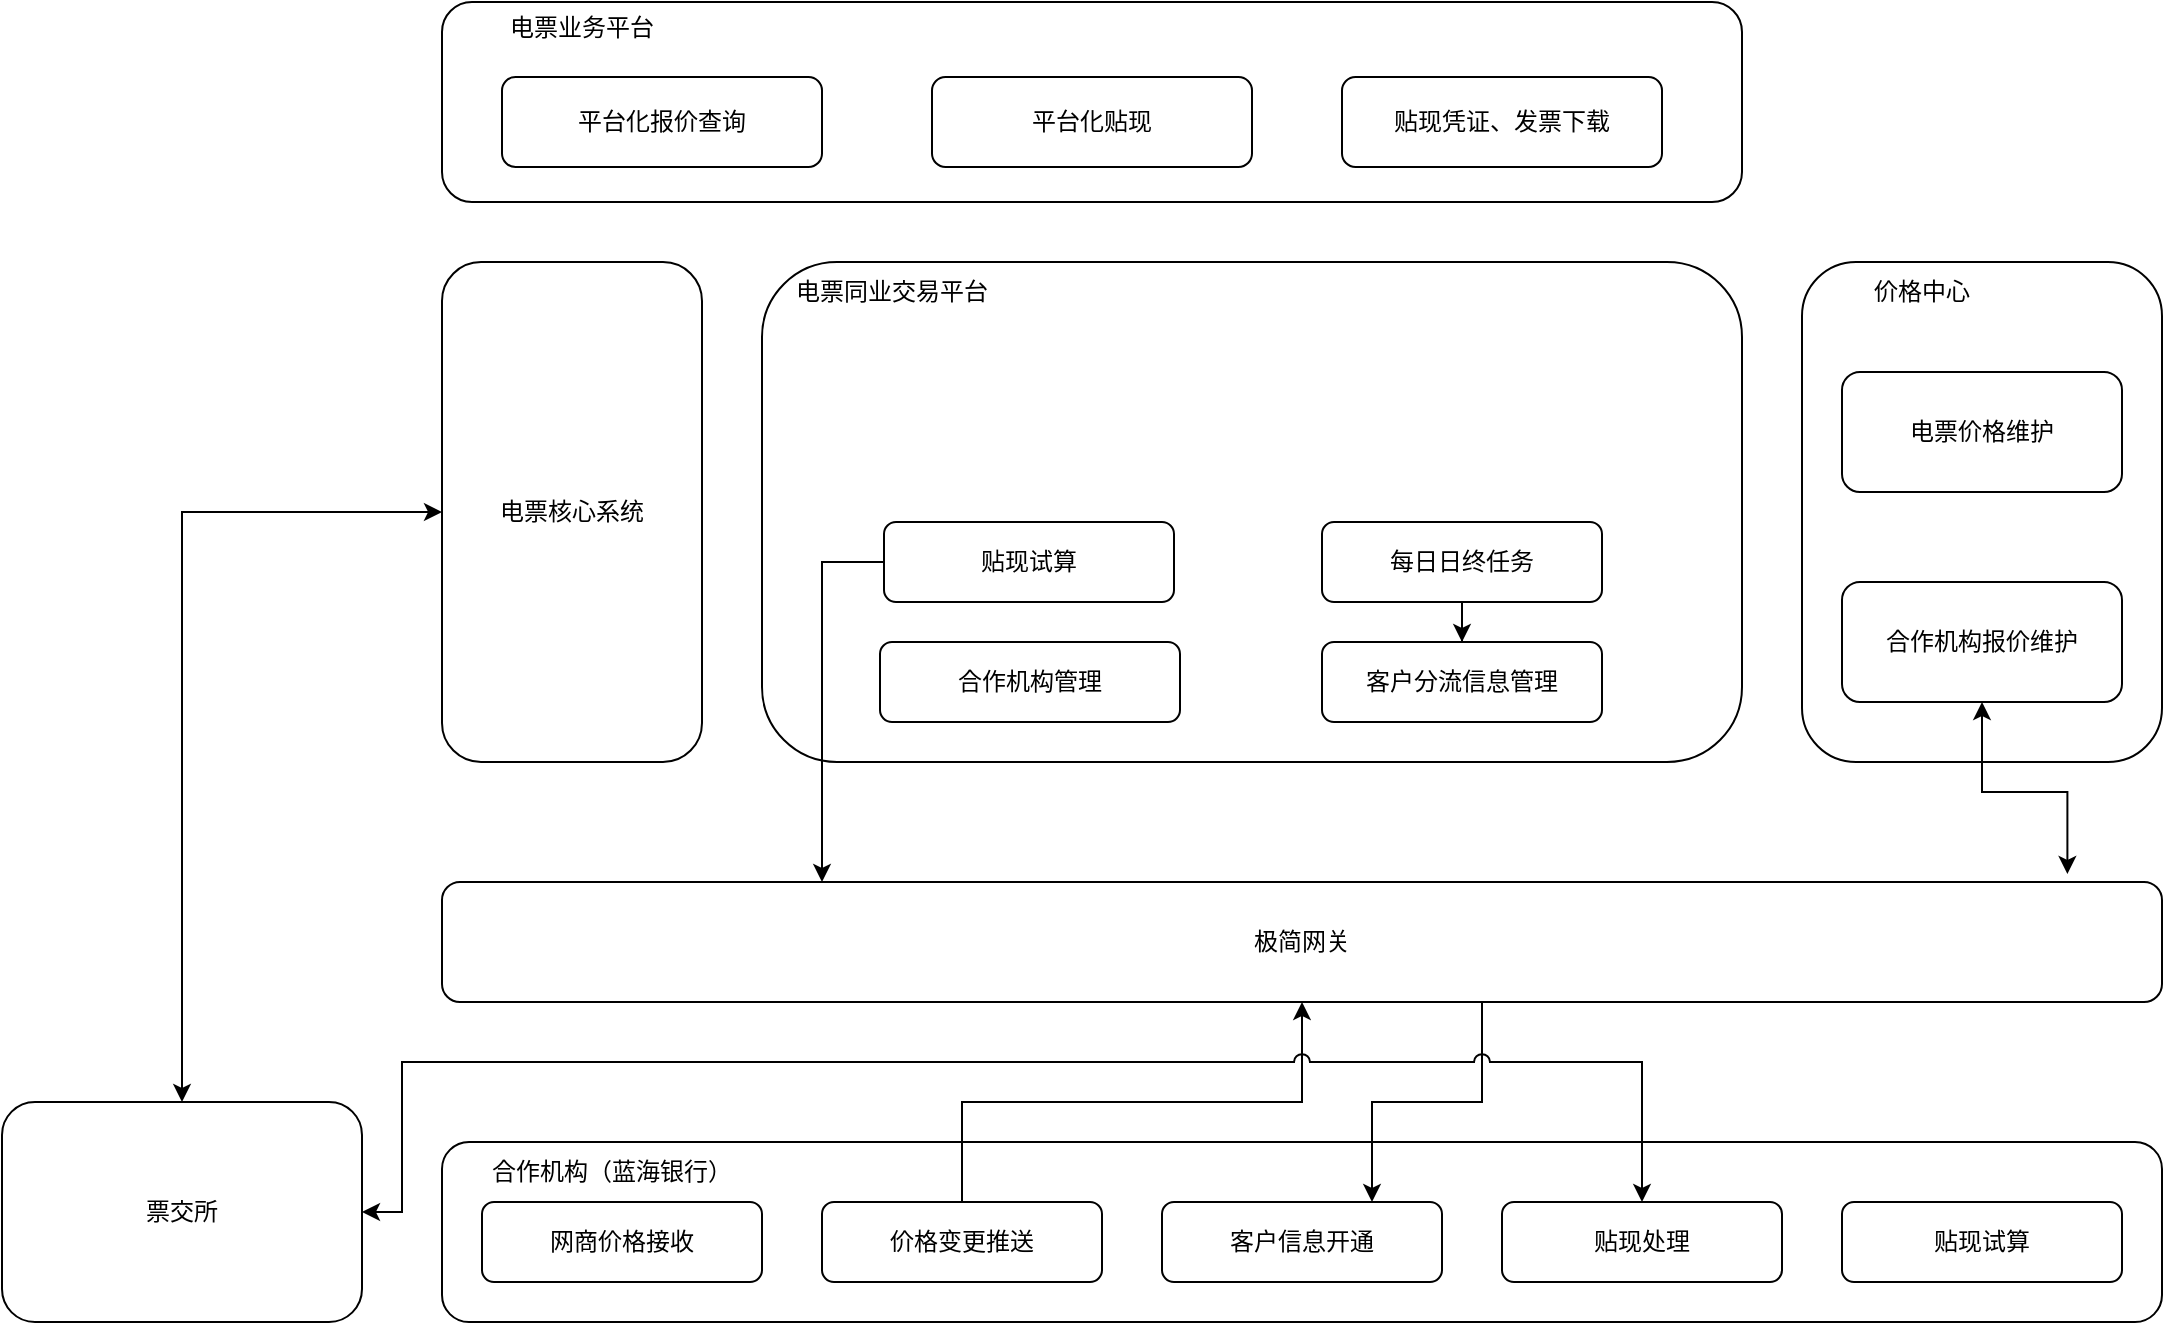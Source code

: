 <mxfile version="15.1.4" type="github">
  <diagram id="JNFQF2zDmBJSuzSLmIvQ" name="第 1 页">
    <mxGraphModel dx="2665" dy="1161" grid="1" gridSize="10" guides="1" tooltips="1" connect="1" arrows="1" fold="1" page="1" pageScale="1" pageWidth="827" pageHeight="1169" math="0" shadow="0">
      <root>
        <mxCell id="0" />
        <mxCell id="1" parent="0" />
        <mxCell id="r181ZMQSl69mX4do0vOS-1" value="" style="rounded=1;whiteSpace=wrap;html=1;" vertex="1" parent="1">
          <mxGeometry x="120" y="400" width="650" height="100" as="geometry" />
        </mxCell>
        <mxCell id="r181ZMQSl69mX4do0vOS-2" value="电票业务平台" style="text;html=1;strokeColor=none;fillColor=none;align=center;verticalAlign=middle;whiteSpace=wrap;rounded=0;" vertex="1" parent="1">
          <mxGeometry x="150" y="407.5" width="80" height="10" as="geometry" />
        </mxCell>
        <mxCell id="r181ZMQSl69mX4do0vOS-3" value="平台化报价查询" style="rounded=1;whiteSpace=wrap;html=1;" vertex="1" parent="1">
          <mxGeometry x="150" y="437.5" width="160" height="45" as="geometry" />
        </mxCell>
        <mxCell id="r181ZMQSl69mX4do0vOS-4" value="平台化贴现" style="rounded=1;whiteSpace=wrap;html=1;" vertex="1" parent="1">
          <mxGeometry x="365" y="437.5" width="160" height="45" as="geometry" />
        </mxCell>
        <mxCell id="r181ZMQSl69mX4do0vOS-5" value="" style="rounded=1;whiteSpace=wrap;html=1;" vertex="1" parent="1">
          <mxGeometry x="280" y="530" width="490" height="250" as="geometry" />
        </mxCell>
        <mxCell id="r181ZMQSl69mX4do0vOS-6" value="" style="rounded=1;whiteSpace=wrap;html=1;" vertex="1" parent="1">
          <mxGeometry x="800" y="530" width="180" height="250" as="geometry" />
        </mxCell>
        <mxCell id="r181ZMQSl69mX4do0vOS-7" value="合作机构管理" style="rounded=1;whiteSpace=wrap;html=1;" vertex="1" parent="1">
          <mxGeometry x="339" y="720" width="150" height="40" as="geometry" />
        </mxCell>
        <mxCell id="r181ZMQSl69mX4do0vOS-8" value="客户分流信息管理" style="rounded=1;whiteSpace=wrap;html=1;" vertex="1" parent="1">
          <mxGeometry x="560" y="720" width="140" height="40" as="geometry" />
        </mxCell>
        <mxCell id="r181ZMQSl69mX4do0vOS-9" value="贴现凭证、发票下载" style="rounded=1;whiteSpace=wrap;html=1;" vertex="1" parent="1">
          <mxGeometry x="570" y="437.5" width="160" height="45" as="geometry" />
        </mxCell>
        <mxCell id="r181ZMQSl69mX4do0vOS-11" value="" style="edgeStyle=orthogonalEdgeStyle;rounded=0;orthogonalLoop=1;jettySize=auto;html=1;" edge="1" parent="1" source="r181ZMQSl69mX4do0vOS-10" target="r181ZMQSl69mX4do0vOS-8">
          <mxGeometry relative="1" as="geometry" />
        </mxCell>
        <mxCell id="r181ZMQSl69mX4do0vOS-10" value="每日日终任务" style="rounded=1;whiteSpace=wrap;html=1;" vertex="1" parent="1">
          <mxGeometry x="560" y="660" width="140" height="40" as="geometry" />
        </mxCell>
        <mxCell id="r181ZMQSl69mX4do0vOS-33" style="edgeStyle=orthogonalEdgeStyle;rounded=0;orthogonalLoop=1;jettySize=auto;html=1;exitX=0.945;exitY=-0.067;exitDx=0;exitDy=0;entryX=0.5;entryY=1;entryDx=0;entryDy=0;exitPerimeter=0;startArrow=classic;startFill=1;" edge="1" parent="1" source="r181ZMQSl69mX4do0vOS-13" target="r181ZMQSl69mX4do0vOS-20">
          <mxGeometry relative="1" as="geometry" />
        </mxCell>
        <mxCell id="r181ZMQSl69mX4do0vOS-13" value="极简网关" style="rounded=1;whiteSpace=wrap;html=1;" vertex="1" parent="1">
          <mxGeometry x="120" y="840" width="860" height="60" as="geometry" />
        </mxCell>
        <mxCell id="r181ZMQSl69mX4do0vOS-14" value="" style="rounded=1;whiteSpace=wrap;html=1;" vertex="1" parent="1">
          <mxGeometry x="120" y="970" width="860" height="90" as="geometry" />
        </mxCell>
        <mxCell id="r181ZMQSl69mX4do0vOS-17" value="价格中心" style="text;html=1;strokeColor=none;fillColor=none;align=center;verticalAlign=middle;whiteSpace=wrap;rounded=0;" vertex="1" parent="1">
          <mxGeometry x="820" y="540" width="80" height="10" as="geometry" />
        </mxCell>
        <mxCell id="r181ZMQSl69mX4do0vOS-42" style="edgeStyle=orthogonalEdgeStyle;rounded=0;jumpStyle=arc;jumpSize=8;orthogonalLoop=1;jettySize=auto;html=1;startArrow=none;startFill=0;endArrow=classic;endFill=1;strokeColor=#000000;exitX=0;exitY=0.5;exitDx=0;exitDy=0;" edge="1" parent="1" source="r181ZMQSl69mX4do0vOS-18">
          <mxGeometry relative="1" as="geometry">
            <mxPoint x="310" y="840" as="targetPoint" />
            <Array as="points">
              <mxPoint x="310" y="680" />
            </Array>
          </mxGeometry>
        </mxCell>
        <mxCell id="r181ZMQSl69mX4do0vOS-18" value="贴现试算" style="rounded=1;whiteSpace=wrap;html=1;" vertex="1" parent="1">
          <mxGeometry x="341" y="660" width="145" height="40" as="geometry" />
        </mxCell>
        <mxCell id="r181ZMQSl69mX4do0vOS-19" value="电票价格维护" style="rounded=1;whiteSpace=wrap;html=1;" vertex="1" parent="1">
          <mxGeometry x="820" y="585" width="140" height="60" as="geometry" />
        </mxCell>
        <mxCell id="r181ZMQSl69mX4do0vOS-20" value="合作机构报价维护" style="rounded=1;whiteSpace=wrap;html=1;" vertex="1" parent="1">
          <mxGeometry x="820" y="690" width="140" height="60" as="geometry" />
        </mxCell>
        <mxCell id="r181ZMQSl69mX4do0vOS-22" value="合作机构（蓝海银行）" style="text;html=1;strokeColor=none;fillColor=none;align=center;verticalAlign=middle;whiteSpace=wrap;rounded=0;" vertex="1" parent="1">
          <mxGeometry x="140" y="980" width="130" height="10" as="geometry" />
        </mxCell>
        <mxCell id="r181ZMQSl69mX4do0vOS-23" value="网商价格接收" style="rounded=1;whiteSpace=wrap;html=1;" vertex="1" parent="1">
          <mxGeometry x="140" y="1000" width="140" height="40" as="geometry" />
        </mxCell>
        <mxCell id="r181ZMQSl69mX4do0vOS-29" style="edgeStyle=orthogonalEdgeStyle;rounded=0;orthogonalLoop=1;jettySize=auto;html=1;" edge="1" parent="1" source="r181ZMQSl69mX4do0vOS-24" target="r181ZMQSl69mX4do0vOS-13">
          <mxGeometry relative="1" as="geometry" />
        </mxCell>
        <mxCell id="r181ZMQSl69mX4do0vOS-24" value="价格变更推送" style="rounded=1;whiteSpace=wrap;html=1;" vertex="1" parent="1">
          <mxGeometry x="310" y="1000" width="140" height="40" as="geometry" />
        </mxCell>
        <mxCell id="r181ZMQSl69mX4do0vOS-25" value="客户信息开通" style="rounded=1;whiteSpace=wrap;html=1;" vertex="1" parent="1">
          <mxGeometry x="480" y="1000" width="140" height="40" as="geometry" />
        </mxCell>
        <mxCell id="r181ZMQSl69mX4do0vOS-26" value="贴现处理" style="rounded=1;whiteSpace=wrap;html=1;" vertex="1" parent="1">
          <mxGeometry x="650" y="1000" width="140" height="40" as="geometry" />
        </mxCell>
        <mxCell id="r181ZMQSl69mX4do0vOS-27" value="贴现试算" style="rounded=1;whiteSpace=wrap;html=1;" vertex="1" parent="1">
          <mxGeometry x="820" y="1000" width="140" height="40" as="geometry" />
        </mxCell>
        <mxCell id="r181ZMQSl69mX4do0vOS-31" style="edgeStyle=orthogonalEdgeStyle;rounded=0;orthogonalLoop=1;jettySize=auto;html=1;entryX=0.75;entryY=0;entryDx=0;entryDy=0;" edge="1" parent="1" source="r181ZMQSl69mX4do0vOS-13" target="r181ZMQSl69mX4do0vOS-25">
          <mxGeometry relative="1" as="geometry">
            <Array as="points">
              <mxPoint x="640" y="950" />
              <mxPoint x="585" y="950" />
            </Array>
          </mxGeometry>
        </mxCell>
        <mxCell id="r181ZMQSl69mX4do0vOS-34" style="edgeStyle=orthogonalEdgeStyle;rounded=0;orthogonalLoop=1;jettySize=auto;html=1;entryX=0.5;entryY=0;entryDx=0;entryDy=0;jumpStyle=arc;jumpSize=8;endArrow=classic;endFill=1;startArrow=classic;startFill=1;" edge="1" parent="1" source="r181ZMQSl69mX4do0vOS-32" target="r181ZMQSl69mX4do0vOS-26">
          <mxGeometry relative="1" as="geometry">
            <Array as="points">
              <mxPoint x="100" y="1005" />
              <mxPoint x="100" y="930" />
              <mxPoint x="720" y="930" />
            </Array>
          </mxGeometry>
        </mxCell>
        <mxCell id="r181ZMQSl69mX4do0vOS-32" value="票交所" style="rounded=1;whiteSpace=wrap;html=1;" vertex="1" parent="1">
          <mxGeometry x="-100" y="950" width="180" height="110" as="geometry" />
        </mxCell>
        <mxCell id="r181ZMQSl69mX4do0vOS-38" style="edgeStyle=orthogonalEdgeStyle;rounded=0;jumpStyle=arc;jumpSize=8;orthogonalLoop=1;jettySize=auto;html=1;entryX=0.5;entryY=0;entryDx=0;entryDy=0;startArrow=classic;startFill=1;endArrow=classic;endFill=1;strokeColor=#000000;" edge="1" parent="1" source="r181ZMQSl69mX4do0vOS-35" target="r181ZMQSl69mX4do0vOS-32">
          <mxGeometry relative="1" as="geometry" />
        </mxCell>
        <mxCell id="r181ZMQSl69mX4do0vOS-35" value="电票核心系统" style="rounded=1;whiteSpace=wrap;html=1;" vertex="1" parent="1">
          <mxGeometry x="120" y="530" width="130" height="250" as="geometry" />
        </mxCell>
        <mxCell id="r181ZMQSl69mX4do0vOS-41" value="电票同业交易平台" style="text;html=1;strokeColor=none;fillColor=none;align=center;verticalAlign=middle;whiteSpace=wrap;rounded=0;" vertex="1" parent="1">
          <mxGeometry x="290" y="535" width="110" height="20" as="geometry" />
        </mxCell>
      </root>
    </mxGraphModel>
  </diagram>
</mxfile>

